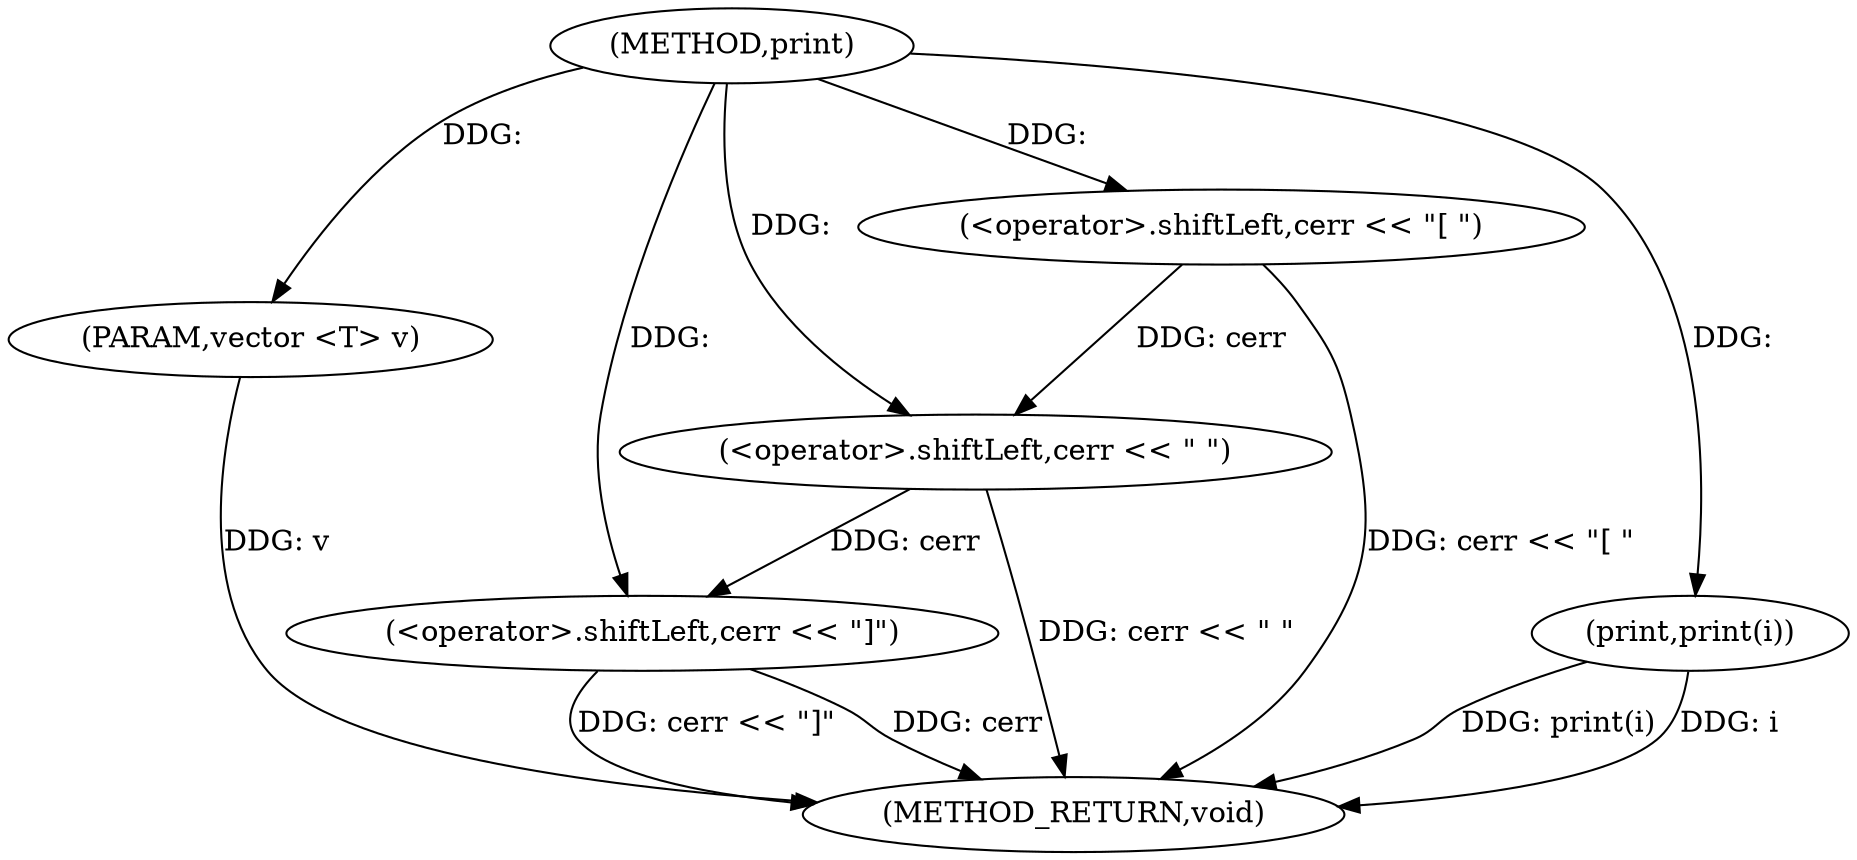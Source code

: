 digraph "print" {  
"1000218" [label = "(METHOD,print)" ]
"1000234" [label = "(METHOD_RETURN,void)" ]
"1000219" [label = "(PARAM,vector <T> v)" ]
"1000221" [label = "(<operator>.shiftLeft,cerr << \"[ \")" ]
"1000231" [label = "(<operator>.shiftLeft,cerr << \"]\")" ]
"1000226" [label = "(print,print(i))" ]
"1000228" [label = "(<operator>.shiftLeft,cerr << \" \")" ]
  "1000219" -> "1000234"  [ label = "DDG: v"] 
  "1000221" -> "1000234"  [ label = "DDG: cerr << \"[ \""] 
  "1000226" -> "1000234"  [ label = "DDG: print(i)"] 
  "1000228" -> "1000234"  [ label = "DDG: cerr << \" \""] 
  "1000231" -> "1000234"  [ label = "DDG: cerr"] 
  "1000231" -> "1000234"  [ label = "DDG: cerr << \"]\""] 
  "1000226" -> "1000234"  [ label = "DDG: i"] 
  "1000218" -> "1000219"  [ label = "DDG: "] 
  "1000218" -> "1000221"  [ label = "DDG: "] 
  "1000228" -> "1000231"  [ label = "DDG: cerr"] 
  "1000218" -> "1000231"  [ label = "DDG: "] 
  "1000218" -> "1000226"  [ label = "DDG: "] 
  "1000221" -> "1000228"  [ label = "DDG: cerr"] 
  "1000218" -> "1000228"  [ label = "DDG: "] 
}
